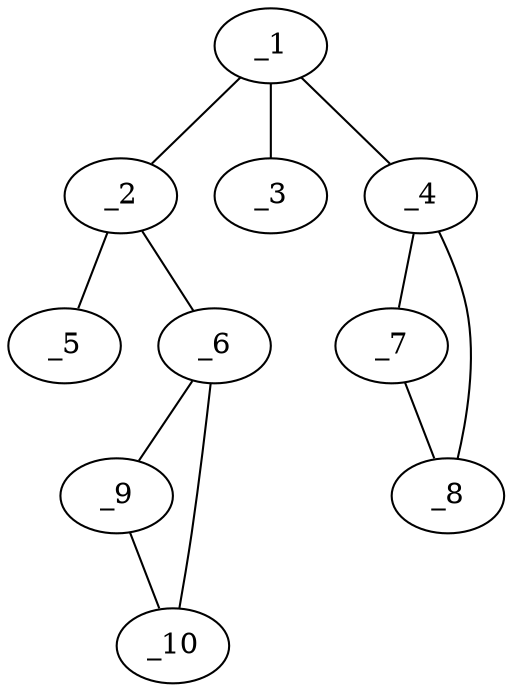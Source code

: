 graph molid132313 {
	_1	 [charge=0,
		chem=1,
		symbol="C  ",
		x="3.866",
		y="0.433"];
	_2	 [charge=0,
		chem=1,
		symbol="C  ",
		x="4.366",
		y="-0.433"];
	_1 -- _2	 [valence=1];
	_3	 [charge=0,
		chem=2,
		symbol="O  ",
		x="4.366",
		y="1.299"];
	_1 -- _3	 [valence=1];
	_4	 [charge=0,
		chem=1,
		symbol="C  ",
		x="2.866",
		y="0.433"];
	_1 -- _4	 [valence=1];
	_5	 [charge=0,
		chem=2,
		symbol="O  ",
		x="3.866",
		y="-1.299"];
	_2 -- _5	 [valence=1];
	_6	 [charge=0,
		chem=1,
		symbol="C  ",
		x="5.366",
		y="-0.433"];
	_2 -- _6	 [valence=1];
	_7	 [charge=0,
		chem=1,
		symbol="C  ",
		x=2,
		y="-0.067"];
	_4 -- _7	 [valence=1];
	_8	 [charge=0,
		chem=2,
		symbol="O  ",
		x=2,
		y="0.933"];
	_4 -- _8	 [valence=1];
	_9	 [charge=0,
		chem=1,
		symbol="C  ",
		x="6.2321",
		y="-0.933"];
	_6 -- _9	 [valence=1];
	_10	 [charge=0,
		chem=2,
		symbol="O  ",
		x="6.2321",
		y="0.067"];
	_6 -- _10	 [valence=1];
	_7 -- _8	 [valence=1];
	_9 -- _10	 [valence=1];
}
